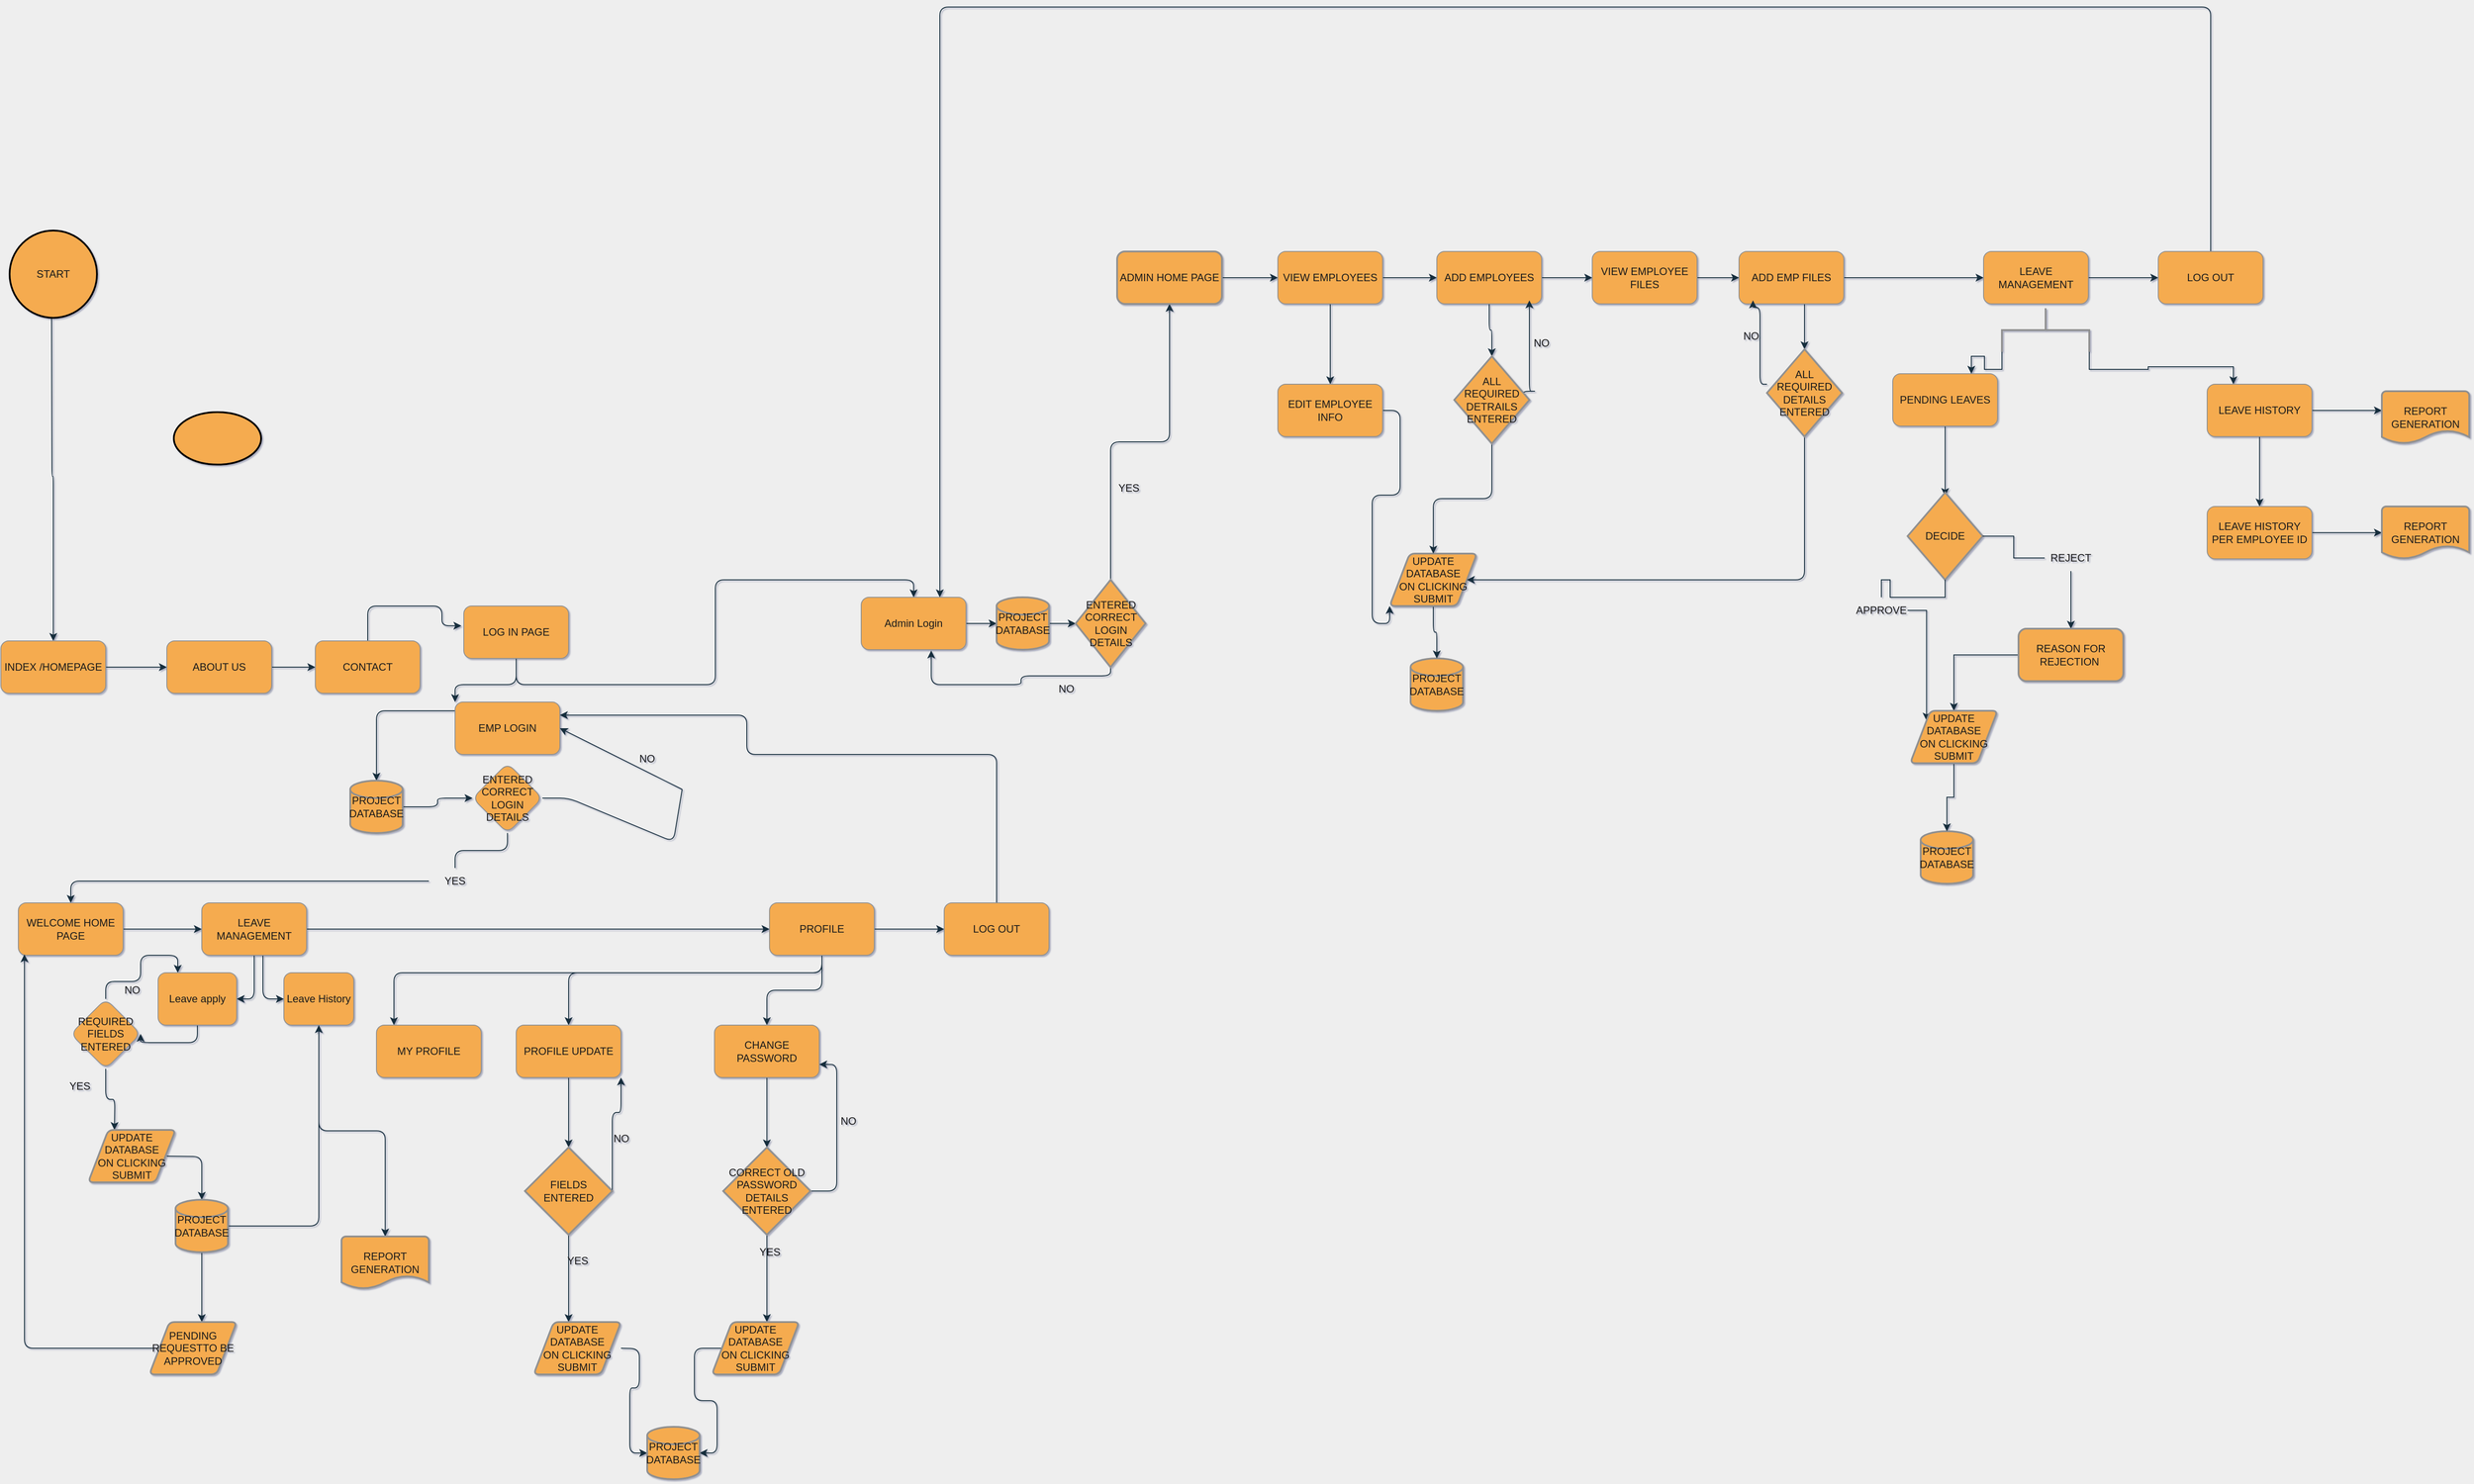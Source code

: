 <mxfile version="17.4.2" type="device"><diagram id="C5RBs43oDa-KdzZeNtuy" name="Page-1"><mxGraphModel dx="1730" dy="2317" grid="1" gridSize="8" guides="1" tooltips="1" connect="1" arrows="1" fold="1" page="1" pageScale="1" pageWidth="827" pageHeight="1169" background="#EEEEEE" math="0" shadow="1"><root><mxCell id="WIyWlLk6GJQsqaUBKTNV-0"/><mxCell id="WIyWlLk6GJQsqaUBKTNV-1" parent="WIyWlLk6GJQsqaUBKTNV-0"/><mxCell id="4OheadJ9KmH7-XpR0UIm-13" style="edgeStyle=orthogonalEdgeStyle;rounded=1;orthogonalLoop=1;jettySize=auto;html=1;entryX=0;entryY=0.5;entryDx=0;entryDy=0;labelBackgroundColor=#EEEEEE;strokeColor=#182E3E;fontColor=#1A1A1A;" parent="WIyWlLk6GJQsqaUBKTNV-1" edge="1"><mxGeometry relative="1" as="geometry"><mxPoint x="320" y="-260" as="sourcePoint"/><mxPoint x="370" y="-260" as="targetPoint"/></mxGeometry></mxCell><mxCell id="4OheadJ9KmH7-XpR0UIm-12" style="edgeStyle=orthogonalEdgeStyle;rounded=1;orthogonalLoop=1;jettySize=auto;html=1;entryX=0;entryY=0.5;entryDx=0;entryDy=0;labelBackgroundColor=#EEEEEE;strokeColor=#182E3E;fontColor=#1A1A1A;" parent="WIyWlLk6GJQsqaUBKTNV-1" edge="1"><mxGeometry relative="1" as="geometry"><mxPoint x="130" y="-260" as="sourcePoint"/><mxPoint x="200" y="-260" as="targetPoint"/></mxGeometry></mxCell><mxCell id="4OheadJ9KmH7-XpR0UIm-19" value="" style="edgeStyle=orthogonalEdgeStyle;rounded=1;orthogonalLoop=1;jettySize=auto;html=1;startArrow=none;labelBackgroundColor=#EEEEEE;strokeColor=#182E3E;fontColor=#1A1A1A;" parent="WIyWlLk6GJQsqaUBKTNV-1" source="4OheadJ9KmH7-XpR0UIm-34" target="4OheadJ9KmH7-XpR0UIm-18" edge="1"><mxGeometry relative="1" as="geometry"/></mxCell><mxCell id="4OheadJ9KmH7-XpR0UIm-15" value="ENTERED CORRECT LOGIN DETAILS" style="rhombus;whiteSpace=wrap;html=1;rounded=1;fillColor=#F5AB50;strokeColor=#909090;fontColor=#1A1A1A;" parent="WIyWlLk6GJQsqaUBKTNV-1" vertex="1"><mxGeometry x="550" y="-150" width="80" height="80" as="geometry"/></mxCell><mxCell id="4OheadJ9KmH7-XpR0UIm-37" style="edgeStyle=orthogonalEdgeStyle;rounded=1;orthogonalLoop=1;jettySize=auto;html=1;labelBackgroundColor=#EEEEEE;strokeColor=#182E3E;fontColor=#1A1A1A;" parent="WIyWlLk6GJQsqaUBKTNV-1" source="4OheadJ9KmH7-XpR0UIm-18" target="4OheadJ9KmH7-XpR0UIm-36" edge="1"><mxGeometry relative="1" as="geometry"/></mxCell><mxCell id="4OheadJ9KmH7-XpR0UIm-18" value="WELCOME HOME PAGE" style="whiteSpace=wrap;html=1;rounded=1;fillColor=#F5AB50;strokeColor=#909090;fontColor=#1A1A1A;" parent="WIyWlLk6GJQsqaUBKTNV-1" vertex="1"><mxGeometry x="30" y="10" width="120" height="60" as="geometry"/></mxCell><mxCell id="plL7Y5gG6l86LiZGz64p-32" style="edgeStyle=orthogonalEdgeStyle;rounded=1;orthogonalLoop=1;jettySize=auto;html=1;entryX=0.5;entryY=0;entryDx=0;entryDy=0;labelBackgroundColor=#EEEEEE;strokeColor=#182E3E;fontColor=#1A1A1A;" parent="WIyWlLk6GJQsqaUBKTNV-1" target="4OheadJ9KmH7-XpR0UIm-25" edge="1"><mxGeometry relative="1" as="geometry"><mxPoint x="68" y="-668" as="sourcePoint"/></mxGeometry></mxCell><mxCell id="4OheadJ9KmH7-XpR0UIm-25" value="INDEX /HOMEPAGE" style="rounded=1;whiteSpace=wrap;html=1;fillColor=#F5AB50;strokeColor=#909090;fontColor=#1A1A1A;" parent="WIyWlLk6GJQsqaUBKTNV-1" vertex="1"><mxGeometry x="10" y="-290" width="120" height="60" as="geometry"/></mxCell><mxCell id="4OheadJ9KmH7-XpR0UIm-26" value="ABOUT US" style="rounded=1;whiteSpace=wrap;html=1;fillColor=#F5AB50;strokeColor=#909090;fontColor=#1A1A1A;" parent="WIyWlLk6GJQsqaUBKTNV-1" vertex="1"><mxGeometry x="200" y="-290" width="120" height="60" as="geometry"/></mxCell><mxCell id="plL7Y5gG6l86LiZGz64p-13" style="edgeStyle=orthogonalEdgeStyle;rounded=1;orthogonalLoop=1;jettySize=auto;html=1;entryX=-0.023;entryY=0.377;entryDx=0;entryDy=0;entryPerimeter=0;labelBackgroundColor=#EEEEEE;strokeColor=#182E3E;fontColor=#1A1A1A;" parent="WIyWlLk6GJQsqaUBKTNV-1" source="4OheadJ9KmH7-XpR0UIm-27" target="plL7Y5gG6l86LiZGz64p-11" edge="1"><mxGeometry relative="1" as="geometry"><Array as="points"><mxPoint x="430" y="-330"/><mxPoint x="515" y="-330"/><mxPoint x="515" y="-307"/></Array></mxGeometry></mxCell><mxCell id="4OheadJ9KmH7-XpR0UIm-27" value="CONTACT" style="rounded=1;whiteSpace=wrap;html=1;fillColor=#F5AB50;strokeColor=#909090;fontColor=#1A1A1A;" parent="WIyWlLk6GJQsqaUBKTNV-1" vertex="1"><mxGeometry x="370" y="-290" width="120" height="60" as="geometry"/></mxCell><mxCell id="4OheadJ9KmH7-XpR0UIm-82" style="edgeStyle=orthogonalEdgeStyle;rounded=1;orthogonalLoop=1;jettySize=auto;html=1;entryX=0.5;entryY=0;entryDx=0;entryDy=0;entryPerimeter=0;labelBackgroundColor=#EEEEEE;strokeColor=#182E3E;fontColor=#1A1A1A;" parent="WIyWlLk6GJQsqaUBKTNV-1" source="4OheadJ9KmH7-XpR0UIm-28" target="4OheadJ9KmH7-XpR0UIm-80" edge="1"><mxGeometry relative="1" as="geometry"><Array as="points"><mxPoint x="600" y="-210"/><mxPoint x="440" y="-210"/></Array></mxGeometry></mxCell><mxCell id="4OheadJ9KmH7-XpR0UIm-28" value="EMP LOGIN" style="rounded=1;whiteSpace=wrap;html=1;fillColor=#F5AB50;strokeColor=#909090;fontColor=#1A1A1A;" parent="WIyWlLk6GJQsqaUBKTNV-1" vertex="1"><mxGeometry x="530" y="-220" width="120" height="60" as="geometry"/></mxCell><mxCell id="4OheadJ9KmH7-XpR0UIm-30" value="" style="endArrow=none;html=1;rounded=1;exitX=1;exitY=0.5;exitDx=0;exitDy=0;labelBackgroundColor=#EEEEEE;strokeColor=#182E3E;fontColor=#1A1A1A;" parent="WIyWlLk6GJQsqaUBKTNV-1" source="4OheadJ9KmH7-XpR0UIm-15" edge="1"><mxGeometry width="50" height="50" relative="1" as="geometry"><mxPoint x="640" y="-90" as="sourcePoint"/><mxPoint x="790" y="-120" as="targetPoint"/><Array as="points"><mxPoint x="660" y="-110"/><mxPoint x="780" y="-60"/></Array></mxGeometry></mxCell><mxCell id="4OheadJ9KmH7-XpR0UIm-32" value="" style="endArrow=classic;html=1;rounded=1;entryX=1;entryY=0.5;entryDx=0;entryDy=0;labelBackgroundColor=#EEEEEE;strokeColor=#182E3E;fontColor=#1A1A1A;" parent="WIyWlLk6GJQsqaUBKTNV-1" target="4OheadJ9KmH7-XpR0UIm-28" edge="1"><mxGeometry width="50" height="50" relative="1" as="geometry"><mxPoint x="790" y="-120" as="sourcePoint"/><mxPoint x="300" y="-250" as="targetPoint"/></mxGeometry></mxCell><mxCell id="4OheadJ9KmH7-XpR0UIm-33" value="NO" style="text;html=1;strokeColor=none;fillColor=none;align=center;verticalAlign=middle;whiteSpace=wrap;rounded=1;fontColor=#1A1A1A;" parent="WIyWlLk6GJQsqaUBKTNV-1" vertex="1"><mxGeometry x="720" y="-170" width="60" height="30" as="geometry"/></mxCell><mxCell id="4OheadJ9KmH7-XpR0UIm-34" value="YES" style="text;html=1;strokeColor=none;fillColor=none;align=center;verticalAlign=middle;whiteSpace=wrap;rounded=1;fontColor=#1A1A1A;" parent="WIyWlLk6GJQsqaUBKTNV-1" vertex="1"><mxGeometry x="500" y="-30" width="60" height="30" as="geometry"/></mxCell><mxCell id="4OheadJ9KmH7-XpR0UIm-35" value="" style="edgeStyle=orthogonalEdgeStyle;rounded=1;orthogonalLoop=1;jettySize=auto;html=1;endArrow=none;labelBackgroundColor=#EEEEEE;strokeColor=#182E3E;fontColor=#1A1A1A;" parent="WIyWlLk6GJQsqaUBKTNV-1" source="4OheadJ9KmH7-XpR0UIm-15" target="4OheadJ9KmH7-XpR0UIm-34" edge="1"><mxGeometry relative="1" as="geometry"><mxPoint x="590" y="-70" as="sourcePoint"/><mxPoint x="590" y="20" as="targetPoint"/></mxGeometry></mxCell><mxCell id="4OheadJ9KmH7-XpR0UIm-41" value="" style="edgeStyle=orthogonalEdgeStyle;rounded=1;orthogonalLoop=1;jettySize=auto;html=1;entryX=0;entryY=0.5;entryDx=0;entryDy=0;labelBackgroundColor=#EEEEEE;strokeColor=#182E3E;fontColor=#1A1A1A;" parent="WIyWlLk6GJQsqaUBKTNV-1" source="4OheadJ9KmH7-XpR0UIm-36" target="4OheadJ9KmH7-XpR0UIm-42" edge="1"><mxGeometry relative="1" as="geometry"><mxPoint x="400" y="40" as="targetPoint"/></mxGeometry></mxCell><mxCell id="plL7Y5gG6l86LiZGz64p-3" style="edgeStyle=orthogonalEdgeStyle;rounded=1;orthogonalLoop=1;jettySize=auto;html=1;entryX=1;entryY=0.5;entryDx=0;entryDy=0;labelBackgroundColor=#EEEEEE;strokeColor=#182E3E;fontColor=#1A1A1A;" parent="WIyWlLk6GJQsqaUBKTNV-1" source="4OheadJ9KmH7-XpR0UIm-36" target="plL7Y5gG6l86LiZGz64p-2" edge="1"><mxGeometry relative="1" as="geometry"><Array as="points"><mxPoint x="300" y="120"/></Array></mxGeometry></mxCell><mxCell id="plL7Y5gG6l86LiZGz64p-5" style="edgeStyle=orthogonalEdgeStyle;rounded=1;orthogonalLoop=1;jettySize=auto;html=1;entryX=0;entryY=0.5;entryDx=0;entryDy=0;labelBackgroundColor=#EEEEEE;strokeColor=#182E3E;fontColor=#1A1A1A;" parent="WIyWlLk6GJQsqaUBKTNV-1" source="4OheadJ9KmH7-XpR0UIm-36" target="plL7Y5gG6l86LiZGz64p-4" edge="1"><mxGeometry relative="1" as="geometry"><Array as="points"><mxPoint x="310" y="120"/></Array></mxGeometry></mxCell><mxCell id="4OheadJ9KmH7-XpR0UIm-36" value="LEAVE MANAGEMENT" style="rounded=1;whiteSpace=wrap;html=1;fillColor=#F5AB50;strokeColor=#909090;fontColor=#1A1A1A;" parent="WIyWlLk6GJQsqaUBKTNV-1" vertex="1"><mxGeometry x="240" y="10" width="120" height="60" as="geometry"/></mxCell><mxCell id="4OheadJ9KmH7-XpR0UIm-53" value="" style="edgeStyle=orthogonalEdgeStyle;rounded=1;orthogonalLoop=1;jettySize=auto;html=1;labelBackgroundColor=#EEEEEE;strokeColor=#182E3E;fontColor=#1A1A1A;" parent="WIyWlLk6GJQsqaUBKTNV-1" source="4OheadJ9KmH7-XpR0UIm-42" target="4OheadJ9KmH7-XpR0UIm-52" edge="1"><mxGeometry relative="1" as="geometry"><Array as="points"><mxPoint x="950" y="90"/><mxPoint x="460" y="90"/></Array></mxGeometry></mxCell><mxCell id="4OheadJ9KmH7-XpR0UIm-55" value="" style="edgeStyle=orthogonalEdgeStyle;rounded=1;orthogonalLoop=1;jettySize=auto;html=1;labelBackgroundColor=#EEEEEE;strokeColor=#182E3E;fontColor=#1A1A1A;" parent="WIyWlLk6GJQsqaUBKTNV-1" source="4OheadJ9KmH7-XpR0UIm-42" target="4OheadJ9KmH7-XpR0UIm-54" edge="1"><mxGeometry relative="1" as="geometry"><Array as="points"><mxPoint x="950" y="90"/><mxPoint x="660" y="90"/></Array></mxGeometry></mxCell><mxCell id="4OheadJ9KmH7-XpR0UIm-57" value="" style="edgeStyle=orthogonalEdgeStyle;rounded=1;orthogonalLoop=1;jettySize=auto;html=1;labelBackgroundColor=#EEEEEE;strokeColor=#182E3E;fontColor=#1A1A1A;" parent="WIyWlLk6GJQsqaUBKTNV-1" source="4OheadJ9KmH7-XpR0UIm-42" target="4OheadJ9KmH7-XpR0UIm-56" edge="1"><mxGeometry relative="1" as="geometry"/></mxCell><mxCell id="4OheadJ9KmH7-XpR0UIm-77" value="" style="edgeStyle=orthogonalEdgeStyle;rounded=1;orthogonalLoop=1;jettySize=auto;html=1;labelBackgroundColor=#EEEEEE;strokeColor=#182E3E;fontColor=#1A1A1A;" parent="WIyWlLk6GJQsqaUBKTNV-1" source="4OheadJ9KmH7-XpR0UIm-42" target="4OheadJ9KmH7-XpR0UIm-76" edge="1"><mxGeometry relative="1" as="geometry"/></mxCell><mxCell id="4OheadJ9KmH7-XpR0UIm-42" value="PROFILE" style="whiteSpace=wrap;html=1;rounded=1;fillColor=#F5AB50;strokeColor=#909090;fontColor=#1A1A1A;" parent="WIyWlLk6GJQsqaUBKTNV-1" vertex="1"><mxGeometry x="890" y="10" width="120" height="60" as="geometry"/></mxCell><mxCell id="4OheadJ9KmH7-XpR0UIm-48" value="" style="edgeStyle=orthogonalEdgeStyle;rounded=1;orthogonalLoop=1;jettySize=auto;html=1;labelBackgroundColor=#EEEEEE;strokeColor=#182E3E;fontColor=#1A1A1A;" parent="WIyWlLk6GJQsqaUBKTNV-1" source="4OheadJ9KmH7-XpR0UIm-44" edge="1"><mxGeometry relative="1" as="geometry"><mxPoint x="140" y="270" as="targetPoint"/></mxGeometry></mxCell><mxCell id="plL7Y5gG6l86LiZGz64p-9" style="edgeStyle=orthogonalEdgeStyle;rounded=1;orthogonalLoop=1;jettySize=auto;html=1;entryX=0.25;entryY=0;entryDx=0;entryDy=0;labelBackgroundColor=#EEEEEE;strokeColor=#182E3E;fontColor=#1A1A1A;" parent="WIyWlLk6GJQsqaUBKTNV-1" source="4OheadJ9KmH7-XpR0UIm-44" target="plL7Y5gG6l86LiZGz64p-2" edge="1"><mxGeometry relative="1" as="geometry"><Array as="points"><mxPoint x="130" y="100"/><mxPoint x="170" y="100"/><mxPoint x="170" y="70"/><mxPoint x="213" y="70"/></Array></mxGeometry></mxCell><mxCell id="4OheadJ9KmH7-XpR0UIm-44" value="REQUIRED FIELDS ENTERED" style="rhombus;whiteSpace=wrap;html=1;rounded=1;fillColor=#F5AB50;strokeColor=#909090;fontColor=#1A1A1A;" parent="WIyWlLk6GJQsqaUBKTNV-1" vertex="1"><mxGeometry x="90" y="120" width="80" height="80" as="geometry"/></mxCell><mxCell id="4OheadJ9KmH7-XpR0UIm-86" style="edgeStyle=orthogonalEdgeStyle;rounded=1;orthogonalLoop=1;jettySize=auto;html=1;entryX=0.5;entryY=0;entryDx=0;entryDy=0;entryPerimeter=0;labelBackgroundColor=#EEEEEE;strokeColor=#182E3E;fontColor=#1A1A1A;" parent="WIyWlLk6GJQsqaUBKTNV-1" target="4OheadJ9KmH7-XpR0UIm-85" edge="1"><mxGeometry relative="1" as="geometry"><mxPoint x="200" y="300" as="sourcePoint"/></mxGeometry></mxCell><mxCell id="4OheadJ9KmH7-XpR0UIm-49" value="YES" style="text;html=1;align=center;verticalAlign=middle;resizable=0;points=[];autosize=1;strokeColor=none;fillColor=none;rounded=1;fontColor=#1A1A1A;" parent="WIyWlLk6GJQsqaUBKTNV-1" vertex="1"><mxGeometry x="80" y="210" width="40" height="20" as="geometry"/></mxCell><mxCell id="4OheadJ9KmH7-XpR0UIm-51" value="NO" style="text;html=1;align=center;verticalAlign=middle;resizable=0;points=[];autosize=1;strokeColor=none;fillColor=none;rounded=1;fontColor=#1A1A1A;" parent="WIyWlLk6GJQsqaUBKTNV-1" vertex="1"><mxGeometry x="145" y="100" width="30" height="20" as="geometry"/></mxCell><mxCell id="4OheadJ9KmH7-XpR0UIm-52" value="MY PROFILE" style="whiteSpace=wrap;html=1;rounded=1;fillColor=#F5AB50;strokeColor=#909090;fontColor=#1A1A1A;" parent="WIyWlLk6GJQsqaUBKTNV-1" vertex="1"><mxGeometry x="440" y="150" width="120" height="60" as="geometry"/></mxCell><mxCell id="4OheadJ9KmH7-XpR0UIm-59" value="" style="edgeStyle=orthogonalEdgeStyle;rounded=1;orthogonalLoop=1;jettySize=auto;html=1;labelBackgroundColor=#EEEEEE;strokeColor=#182E3E;fontColor=#1A1A1A;" parent="WIyWlLk6GJQsqaUBKTNV-1" source="4OheadJ9KmH7-XpR0UIm-54" edge="1"><mxGeometry relative="1" as="geometry"><mxPoint x="660" y="290" as="targetPoint"/></mxGeometry></mxCell><mxCell id="4OheadJ9KmH7-XpR0UIm-54" value="PROFILE UPDATE" style="whiteSpace=wrap;html=1;rounded=1;fillColor=#F5AB50;strokeColor=#909090;fontColor=#1A1A1A;" parent="WIyWlLk6GJQsqaUBKTNV-1" vertex="1"><mxGeometry x="600" y="150" width="120" height="60" as="geometry"/></mxCell><mxCell id="4OheadJ9KmH7-XpR0UIm-67" value="" style="edgeStyle=orthogonalEdgeStyle;rounded=1;orthogonalLoop=1;jettySize=auto;html=1;labelBackgroundColor=#EEEEEE;strokeColor=#182E3E;fontColor=#1A1A1A;" parent="WIyWlLk6GJQsqaUBKTNV-1" source="4OheadJ9KmH7-XpR0UIm-56" edge="1"><mxGeometry relative="1" as="geometry"><mxPoint x="887" y="290" as="targetPoint"/></mxGeometry></mxCell><mxCell id="4OheadJ9KmH7-XpR0UIm-56" value="CHANGE PASSWORD" style="whiteSpace=wrap;html=1;rounded=1;fillColor=#F5AB50;strokeColor=#909090;fontColor=#1A1A1A;" parent="WIyWlLk6GJQsqaUBKTNV-1" vertex="1"><mxGeometry x="827" y="150" width="120" height="60" as="geometry"/></mxCell><mxCell id="4OheadJ9KmH7-XpR0UIm-62" value="" style="edgeStyle=orthogonalEdgeStyle;rounded=1;orthogonalLoop=1;jettySize=auto;html=1;labelBackgroundColor=#EEEEEE;strokeColor=#182E3E;fontColor=#1A1A1A;" parent="WIyWlLk6GJQsqaUBKTNV-1" source="4OheadJ9KmH7-XpR0UIm-60" edge="1"><mxGeometry relative="1" as="geometry"><mxPoint x="660" y="490" as="targetPoint"/></mxGeometry></mxCell><mxCell id="4OheadJ9KmH7-XpR0UIm-64" style="edgeStyle=orthogonalEdgeStyle;rounded=1;orthogonalLoop=1;jettySize=auto;html=1;entryX=1;entryY=1;entryDx=0;entryDy=0;exitX=1;exitY=0.5;exitDx=0;exitDy=0;exitPerimeter=0;labelBackgroundColor=#EEEEEE;strokeColor=#182E3E;fontColor=#1A1A1A;" parent="WIyWlLk6GJQsqaUBKTNV-1" source="4OheadJ9KmH7-XpR0UIm-60" target="4OheadJ9KmH7-XpR0UIm-54" edge="1"><mxGeometry relative="1" as="geometry"><Array as="points"><mxPoint x="710" y="250"/><mxPoint x="720" y="250"/></Array></mxGeometry></mxCell><mxCell id="4OheadJ9KmH7-XpR0UIm-60" value="FIELDS ENTERED" style="strokeWidth=2;html=1;shape=mxgraph.flowchart.decision;whiteSpace=wrap;rounded=1;fillColor=#F5AB50;strokeColor=#909090;fontColor=#1A1A1A;" parent="WIyWlLk6GJQsqaUBKTNV-1" vertex="1"><mxGeometry x="610" y="290" width="100" height="100" as="geometry"/></mxCell><mxCell id="4OheadJ9KmH7-XpR0UIm-92" style="edgeStyle=orthogonalEdgeStyle;rounded=1;orthogonalLoop=1;jettySize=auto;html=1;entryX=0;entryY=0.5;entryDx=0;entryDy=0;entryPerimeter=0;labelBackgroundColor=#EEEEEE;strokeColor=#182E3E;fontColor=#1A1A1A;" parent="WIyWlLk6GJQsqaUBKTNV-1" target="4OheadJ9KmH7-XpR0UIm-91" edge="1"><mxGeometry relative="1" as="geometry"><mxPoint x="720" y="520" as="sourcePoint"/></mxGeometry></mxCell><mxCell id="4OheadJ9KmH7-XpR0UIm-63" value="YES" style="text;html=1;align=center;verticalAlign=middle;resizable=0;points=[];autosize=1;strokeColor=none;fillColor=none;rounded=1;fontColor=#1A1A1A;" parent="WIyWlLk6GJQsqaUBKTNV-1" vertex="1"><mxGeometry x="650" y="410" width="40" height="20" as="geometry"/></mxCell><mxCell id="4OheadJ9KmH7-XpR0UIm-65" value="NO" style="text;html=1;align=center;verticalAlign=middle;resizable=0;points=[];autosize=1;strokeColor=none;fillColor=none;rounded=1;fontColor=#1A1A1A;" parent="WIyWlLk6GJQsqaUBKTNV-1" vertex="1"><mxGeometry x="705" y="270" width="30" height="20" as="geometry"/></mxCell><mxCell id="4OheadJ9KmH7-XpR0UIm-69" style="edgeStyle=orthogonalEdgeStyle;rounded=1;orthogonalLoop=1;jettySize=auto;html=1;entryX=1;entryY=0.75;entryDx=0;entryDy=0;labelBackgroundColor=#EEEEEE;strokeColor=#182E3E;fontColor=#1A1A1A;" parent="WIyWlLk6GJQsqaUBKTNV-1" source="4OheadJ9KmH7-XpR0UIm-68" target="4OheadJ9KmH7-XpR0UIm-56" edge="1"><mxGeometry relative="1" as="geometry"><Array as="points"><mxPoint x="967" y="340"/><mxPoint x="967" y="195"/></Array></mxGeometry></mxCell><mxCell id="4OheadJ9KmH7-XpR0UIm-72" value="" style="edgeStyle=orthogonalEdgeStyle;rounded=1;orthogonalLoop=1;jettySize=auto;html=1;labelBackgroundColor=#EEEEEE;strokeColor=#182E3E;fontColor=#1A1A1A;" parent="WIyWlLk6GJQsqaUBKTNV-1" source="4OheadJ9KmH7-XpR0UIm-68" edge="1"><mxGeometry relative="1" as="geometry"><mxPoint x="887" y="490" as="targetPoint"/></mxGeometry></mxCell><mxCell id="4OheadJ9KmH7-XpR0UIm-68" value="CORRECT OLD PASSWORD DETAILS ENTERED" style="strokeWidth=2;html=1;shape=mxgraph.flowchart.decision;whiteSpace=wrap;rounded=1;fillColor=#F5AB50;strokeColor=#909090;fontColor=#1A1A1A;" parent="WIyWlLk6GJQsqaUBKTNV-1" vertex="1"><mxGeometry x="837" y="290" width="100" height="100" as="geometry"/></mxCell><mxCell id="4OheadJ9KmH7-XpR0UIm-70" value="NO" style="text;html=1;align=center;verticalAlign=middle;resizable=0;points=[];autosize=1;strokeColor=none;fillColor=none;rounded=1;fontColor=#1A1A1A;" parent="WIyWlLk6GJQsqaUBKTNV-1" vertex="1"><mxGeometry x="965" y="250" width="30" height="20" as="geometry"/></mxCell><mxCell id="4OheadJ9KmH7-XpR0UIm-93" style="edgeStyle=orthogonalEdgeStyle;rounded=1;orthogonalLoop=1;jettySize=auto;html=1;entryX=1;entryY=0.5;entryDx=0;entryDy=0;entryPerimeter=0;exitX=0;exitY=0.5;exitDx=0;exitDy=0;labelBackgroundColor=#EEEEEE;strokeColor=#182E3E;fontColor=#1A1A1A;" parent="WIyWlLk6GJQsqaUBKTNV-1" source="plL7Y5gG6l86LiZGz64p-27" target="4OheadJ9KmH7-XpR0UIm-91" edge="1"><mxGeometry relative="1" as="geometry"><mxPoint x="827" y="520" as="sourcePoint"/></mxGeometry></mxCell><mxCell id="4OheadJ9KmH7-XpR0UIm-73" value="YES" style="text;html=1;align=center;verticalAlign=middle;resizable=0;points=[];autosize=1;strokeColor=none;fillColor=none;rounded=1;fontColor=#1A1A1A;" parent="WIyWlLk6GJQsqaUBKTNV-1" vertex="1"><mxGeometry x="870" y="400" width="40" height="20" as="geometry"/></mxCell><mxCell id="4OheadJ9KmH7-XpR0UIm-78" style="edgeStyle=orthogonalEdgeStyle;rounded=1;orthogonalLoop=1;jettySize=auto;html=1;entryX=1;entryY=0.25;entryDx=0;entryDy=0;labelBackgroundColor=#EEEEEE;strokeColor=#182E3E;fontColor=#1A1A1A;" parent="WIyWlLk6GJQsqaUBKTNV-1" source="4OheadJ9KmH7-XpR0UIm-76" target="4OheadJ9KmH7-XpR0UIm-28" edge="1"><mxGeometry relative="1" as="geometry"><mxPoint x="650" y="-420" as="targetPoint"/><Array as="points"><mxPoint x="1150" y="-160"/><mxPoint x="864" y="-160"/><mxPoint x="864" y="-205"/></Array></mxGeometry></mxCell><mxCell id="4OheadJ9KmH7-XpR0UIm-76" value="LOG OUT" style="whiteSpace=wrap;html=1;rounded=1;fillColor=#F5AB50;strokeColor=#909090;fontColor=#1A1A1A;" parent="WIyWlLk6GJQsqaUBKTNV-1" vertex="1"><mxGeometry x="1090" y="10" width="120" height="60" as="geometry"/></mxCell><mxCell id="4OheadJ9KmH7-XpR0UIm-83" style="edgeStyle=orthogonalEdgeStyle;rounded=1;orthogonalLoop=1;jettySize=auto;html=1;entryX=0;entryY=0.5;entryDx=0;entryDy=0;labelBackgroundColor=#EEEEEE;strokeColor=#182E3E;fontColor=#1A1A1A;" parent="WIyWlLk6GJQsqaUBKTNV-1" source="4OheadJ9KmH7-XpR0UIm-80" target="4OheadJ9KmH7-XpR0UIm-15" edge="1"><mxGeometry relative="1" as="geometry"/></mxCell><mxCell id="4OheadJ9KmH7-XpR0UIm-80" value="PROJECT DATABASE" style="strokeWidth=2;html=1;shape=mxgraph.flowchart.database;whiteSpace=wrap;rounded=1;fillColor=#F5AB50;strokeColor=#909090;fontColor=#1A1A1A;" parent="WIyWlLk6GJQsqaUBKTNV-1" vertex="1"><mxGeometry x="410" y="-130" width="60" height="60" as="geometry"/></mxCell><mxCell id="4OheadJ9KmH7-XpR0UIm-89" value="" style="edgeStyle=orthogonalEdgeStyle;rounded=1;orthogonalLoop=1;jettySize=auto;html=1;labelBackgroundColor=#EEEEEE;strokeColor=#182E3E;fontColor=#1A1A1A;" parent="WIyWlLk6GJQsqaUBKTNV-1" source="4OheadJ9KmH7-XpR0UIm-85" edge="1"><mxGeometry relative="1" as="geometry"><mxPoint x="240" y="490" as="targetPoint"/></mxGeometry></mxCell><mxCell id="plL7Y5gG6l86LiZGz64p-6" style="edgeStyle=orthogonalEdgeStyle;rounded=1;orthogonalLoop=1;jettySize=auto;html=1;entryX=0.5;entryY=1;entryDx=0;entryDy=0;labelBackgroundColor=#EEEEEE;strokeColor=#182E3E;fontColor=#1A1A1A;" parent="WIyWlLk6GJQsqaUBKTNV-1" source="4OheadJ9KmH7-XpR0UIm-85" target="plL7Y5gG6l86LiZGz64p-4" edge="1"><mxGeometry relative="1" as="geometry"/></mxCell><mxCell id="4OheadJ9KmH7-XpR0UIm-85" value="PROJECT DATABASE" style="strokeWidth=2;html=1;shape=mxgraph.flowchart.database;whiteSpace=wrap;rounded=1;fillColor=#F5AB50;strokeColor=#909090;fontColor=#1A1A1A;" parent="WIyWlLk6GJQsqaUBKTNV-1" vertex="1"><mxGeometry x="210" y="350" width="60" height="60" as="geometry"/></mxCell><mxCell id="4OheadJ9KmH7-XpR0UIm-90" style="edgeStyle=orthogonalEdgeStyle;rounded=1;orthogonalLoop=1;jettySize=auto;html=1;entryX=0.058;entryY=0.983;entryDx=0;entryDy=0;entryPerimeter=0;exitX=0;exitY=0.5;exitDx=0;exitDy=0;labelBackgroundColor=#EEEEEE;strokeColor=#182E3E;fontColor=#1A1A1A;" parent="WIyWlLk6GJQsqaUBKTNV-1" source="plL7Y5gG6l86LiZGz64p-29" target="4OheadJ9KmH7-XpR0UIm-18" edge="1"><mxGeometry relative="1" as="geometry"><mxPoint x="180" y="520" as="sourcePoint"/></mxGeometry></mxCell><mxCell id="4OheadJ9KmH7-XpR0UIm-91" value="PROJECT DATABASE" style="strokeWidth=2;html=1;shape=mxgraph.flowchart.database;whiteSpace=wrap;rounded=1;fillColor=#F5AB50;strokeColor=#909090;fontColor=#1A1A1A;" parent="WIyWlLk6GJQsqaUBKTNV-1" vertex="1"><mxGeometry x="750" y="610" width="60" height="60" as="geometry"/></mxCell><mxCell id="plL7Y5gG6l86LiZGz64p-7" style="edgeStyle=orthogonalEdgeStyle;rounded=1;orthogonalLoop=1;jettySize=auto;html=1;entryX=1;entryY=0.5;entryDx=0;entryDy=0;labelBackgroundColor=#EEEEEE;strokeColor=#182E3E;fontColor=#1A1A1A;" parent="WIyWlLk6GJQsqaUBKTNV-1" source="plL7Y5gG6l86LiZGz64p-2" target="4OheadJ9KmH7-XpR0UIm-44" edge="1"><mxGeometry relative="1" as="geometry"><Array as="points"><mxPoint x="235" y="170"/><mxPoint x="170" y="170"/></Array></mxGeometry></mxCell><mxCell id="plL7Y5gG6l86LiZGz64p-2" value="Leave apply" style="rounded=1;whiteSpace=wrap;html=1;fillColor=#F5AB50;strokeColor=#909090;fontColor=#1A1A1A;" parent="WIyWlLk6GJQsqaUBKTNV-1" vertex="1"><mxGeometry x="190" y="90" width="90" height="60" as="geometry"/></mxCell><mxCell id="EwvxQkqVMtvyNsDLnLj0-35" style="edgeStyle=orthogonalEdgeStyle;curved=0;rounded=1;sketch=0;orthogonalLoop=1;jettySize=auto;html=1;entryX=0.5;entryY=0;entryDx=0;entryDy=0;entryPerimeter=0;fontColor=#1A1A1A;strokeColor=#182E3E;" edge="1" parent="WIyWlLk6GJQsqaUBKTNV-1" source="plL7Y5gG6l86LiZGz64p-4" target="EwvxQkqVMtvyNsDLnLj0-34"><mxGeometry relative="1" as="geometry"/></mxCell><mxCell id="plL7Y5gG6l86LiZGz64p-4" value="Leave History" style="rounded=1;whiteSpace=wrap;html=1;fillColor=#F5AB50;strokeColor=#909090;fontColor=#1A1A1A;" parent="WIyWlLk6GJQsqaUBKTNV-1" vertex="1"><mxGeometry x="334" y="90" width="80" height="60" as="geometry"/></mxCell><mxCell id="plL7Y5gG6l86LiZGz64p-18" style="edgeStyle=orthogonalEdgeStyle;rounded=1;orthogonalLoop=1;jettySize=auto;html=1;entryX=0;entryY=0.5;entryDx=0;entryDy=0;entryPerimeter=0;labelBackgroundColor=#EEEEEE;strokeColor=#182E3E;fontColor=#1A1A1A;" parent="WIyWlLk6GJQsqaUBKTNV-1" source="plL7Y5gG6l86LiZGz64p-10" target="plL7Y5gG6l86LiZGz64p-15" edge="1"><mxGeometry relative="1" as="geometry"/></mxCell><mxCell id="plL7Y5gG6l86LiZGz64p-10" value="Admin Login" style="rounded=1;whiteSpace=wrap;html=1;fillColor=#F5AB50;strokeColor=#909090;fontColor=#1A1A1A;" parent="WIyWlLk6GJQsqaUBKTNV-1" vertex="1"><mxGeometry x="995" y="-340" width="120" height="60" as="geometry"/></mxCell><mxCell id="plL7Y5gG6l86LiZGz64p-12" style="edgeStyle=orthogonalEdgeStyle;rounded=1;orthogonalLoop=1;jettySize=auto;html=1;entryX=0.5;entryY=0;entryDx=0;entryDy=0;labelBackgroundColor=#EEEEEE;strokeColor=#182E3E;fontColor=#1A1A1A;" parent="WIyWlLk6GJQsqaUBKTNV-1" source="plL7Y5gG6l86LiZGz64p-11" target="plL7Y5gG6l86LiZGz64p-10" edge="1"><mxGeometry relative="1" as="geometry"><Array as="points"><mxPoint x="600" y="-240"/><mxPoint x="828" y="-240"/><mxPoint x="828" y="-360"/><mxPoint x="1055" y="-360"/></Array></mxGeometry></mxCell><mxCell id="plL7Y5gG6l86LiZGz64p-14" style="edgeStyle=orthogonalEdgeStyle;rounded=1;orthogonalLoop=1;jettySize=auto;html=1;labelBackgroundColor=#EEEEEE;strokeColor=#182E3E;fontColor=#1A1A1A;" parent="WIyWlLk6GJQsqaUBKTNV-1" source="plL7Y5gG6l86LiZGz64p-11" edge="1"><mxGeometry relative="1" as="geometry"><mxPoint x="530" y="-220" as="targetPoint"/><Array as="points"><mxPoint x="600" y="-240"/><mxPoint x="530" y="-240"/><mxPoint x="530" y="-220"/></Array></mxGeometry></mxCell><mxCell id="plL7Y5gG6l86LiZGz64p-11" value="LOG IN PAGE" style="rounded=1;whiteSpace=wrap;html=1;fillColor=#F5AB50;strokeColor=#909090;fontColor=#1A1A1A;" parent="WIyWlLk6GJQsqaUBKTNV-1" vertex="1"><mxGeometry x="540" y="-330" width="120" height="60" as="geometry"/></mxCell><mxCell id="plL7Y5gG6l86LiZGz64p-19" style="edgeStyle=orthogonalEdgeStyle;rounded=1;orthogonalLoop=1;jettySize=auto;html=1;entryX=0;entryY=0.5;entryDx=0;entryDy=0;entryPerimeter=0;labelBackgroundColor=#EEEEEE;strokeColor=#182E3E;fontColor=#1A1A1A;" parent="WIyWlLk6GJQsqaUBKTNV-1" source="plL7Y5gG6l86LiZGz64p-15" target="plL7Y5gG6l86LiZGz64p-16" edge="1"><mxGeometry relative="1" as="geometry"/></mxCell><mxCell id="plL7Y5gG6l86LiZGz64p-15" value="PROJECT DATABASE" style="strokeWidth=2;html=1;shape=mxgraph.flowchart.database;whiteSpace=wrap;rounded=1;fillColor=#F5AB50;strokeColor=#909090;fontColor=#1A1A1A;" parent="WIyWlLk6GJQsqaUBKTNV-1" vertex="1"><mxGeometry x="1150" y="-340" width="60" height="60" as="geometry"/></mxCell><mxCell id="plL7Y5gG6l86LiZGz64p-20" style="edgeStyle=orthogonalEdgeStyle;rounded=1;orthogonalLoop=1;jettySize=auto;html=1;entryX=0.668;entryY=1.017;entryDx=0;entryDy=0;entryPerimeter=0;labelBackgroundColor=#EEEEEE;strokeColor=#182E3E;fontColor=#1A1A1A;" parent="WIyWlLk6GJQsqaUBKTNV-1" source="plL7Y5gG6l86LiZGz64p-16" target="plL7Y5gG6l86LiZGz64p-10" edge="1"><mxGeometry relative="1" as="geometry"><Array as="points"><mxPoint x="1281" y="-250"/><mxPoint x="1178" y="-250"/><mxPoint x="1178" y="-240"/><mxPoint x="1075" y="-240"/></Array></mxGeometry></mxCell><mxCell id="plL7Y5gG6l86LiZGz64p-24" value="" style="edgeStyle=orthogonalEdgeStyle;rounded=1;orthogonalLoop=1;jettySize=auto;html=1;labelBackgroundColor=#EEEEEE;strokeColor=#182E3E;fontColor=#1A1A1A;" parent="WIyWlLk6GJQsqaUBKTNV-1" source="plL7Y5gG6l86LiZGz64p-16" target="plL7Y5gG6l86LiZGz64p-23" edge="1"><mxGeometry relative="1" as="geometry"/></mxCell><mxCell id="plL7Y5gG6l86LiZGz64p-16" value="&lt;span&gt;ENTERED CORRECT LOGIN DETAILS&lt;/span&gt;" style="strokeWidth=2;html=1;shape=mxgraph.flowchart.decision;whiteSpace=wrap;rounded=1;fillColor=#F5AB50;strokeColor=#909090;fontColor=#1A1A1A;" parent="WIyWlLk6GJQsqaUBKTNV-1" vertex="1"><mxGeometry x="1240.5" y="-360" width="80" height="100" as="geometry"/></mxCell><mxCell id="plL7Y5gG6l86LiZGz64p-21" value="NO" style="text;html=1;strokeColor=none;fillColor=none;align=center;verticalAlign=middle;whiteSpace=wrap;rounded=1;fontColor=#1A1A1A;" parent="WIyWlLk6GJQsqaUBKTNV-1" vertex="1"><mxGeometry x="1200" y="-250" width="60" height="30" as="geometry"/></mxCell><mxCell id="plL7Y5gG6l86LiZGz64p-33" style="edgeStyle=orthogonalEdgeStyle;rounded=1;orthogonalLoop=1;jettySize=auto;html=1;entryX=0;entryY=0.5;entryDx=0;entryDy=0;labelBackgroundColor=#EEEEEE;strokeColor=#182E3E;fontColor=#1A1A1A;" parent="WIyWlLk6GJQsqaUBKTNV-1" source="plL7Y5gG6l86LiZGz64p-23" target="plL7Y5gG6l86LiZGz64p-31" edge="1"><mxGeometry relative="1" as="geometry"/></mxCell><mxCell id="plL7Y5gG6l86LiZGz64p-23" value="ADMIN HOME PAGE" style="whiteSpace=wrap;html=1;strokeWidth=2;rounded=1;fillColor=#F5AB50;strokeColor=#909090;fontColor=#1A1A1A;" parent="WIyWlLk6GJQsqaUBKTNV-1" vertex="1"><mxGeometry x="1288" y="-736" width="120" height="60" as="geometry"/></mxCell><mxCell id="plL7Y5gG6l86LiZGz64p-25" value="YES" style="text;html=1;strokeColor=none;fillColor=none;align=center;verticalAlign=middle;whiteSpace=wrap;rounded=1;fontColor=#1A1A1A;" parent="WIyWlLk6GJQsqaUBKTNV-1" vertex="1"><mxGeometry x="1281.5" y="-480" width="39" height="30" as="geometry"/></mxCell><mxCell id="plL7Y5gG6l86LiZGz64p-26" value="&lt;div&gt;UPDATE DATABASE&lt;/div&gt;&lt;div&gt;ON CLICKING SUBMIT&lt;/div&gt;" style="shape=parallelogram;html=1;strokeWidth=2;perimeter=parallelogramPerimeter;whiteSpace=wrap;rounded=1;arcSize=12;size=0.23;fillColor=#F5AB50;strokeColor=#909090;fontColor=#1A1A1A;" parent="WIyWlLk6GJQsqaUBKTNV-1" vertex="1"><mxGeometry x="620" y="490" width="100" height="60" as="geometry"/></mxCell><mxCell id="plL7Y5gG6l86LiZGz64p-27" value="&lt;div&gt;UPDATE DATABASE&lt;/div&gt;&lt;div&gt;ON CLICKING SUBMIT&lt;/div&gt;" style="shape=parallelogram;html=1;strokeWidth=2;perimeter=parallelogramPerimeter;whiteSpace=wrap;rounded=1;arcSize=12;size=0.23;fillColor=#F5AB50;strokeColor=#909090;fontColor=#1A1A1A;" parent="WIyWlLk6GJQsqaUBKTNV-1" vertex="1"><mxGeometry x="824" y="490" width="100" height="60" as="geometry"/></mxCell><mxCell id="plL7Y5gG6l86LiZGz64p-29" value="&lt;span&gt;PENDING REQUESTTO BE APPROVED&lt;/span&gt;" style="shape=parallelogram;html=1;strokeWidth=2;perimeter=parallelogramPerimeter;whiteSpace=wrap;rounded=1;arcSize=12;size=0.23;fillColor=#F5AB50;strokeColor=#909090;fontColor=#1A1A1A;" parent="WIyWlLk6GJQsqaUBKTNV-1" vertex="1"><mxGeometry x="180" y="490" width="100" height="60" as="geometry"/></mxCell><mxCell id="plL7Y5gG6l86LiZGz64p-30" value="&lt;div&gt;UPDATE DATABASE&lt;/div&gt;&lt;div&gt;ON CLICKING SUBMIT&lt;/div&gt;" style="shape=parallelogram;html=1;strokeWidth=2;perimeter=parallelogramPerimeter;whiteSpace=wrap;rounded=1;arcSize=12;size=0.23;fillColor=#F5AB50;strokeColor=#909090;fontColor=#1A1A1A;" parent="WIyWlLk6GJQsqaUBKTNV-1" vertex="1"><mxGeometry x="110" y="270" width="100" height="60" as="geometry"/></mxCell><mxCell id="plL7Y5gG6l86LiZGz64p-37" value="" style="edgeStyle=orthogonalEdgeStyle;rounded=1;orthogonalLoop=1;jettySize=auto;html=1;labelBackgroundColor=#EEEEEE;strokeColor=#182E3E;fontColor=#1A1A1A;" parent="WIyWlLk6GJQsqaUBKTNV-1" source="plL7Y5gG6l86LiZGz64p-31" target="plL7Y5gG6l86LiZGz64p-36" edge="1"><mxGeometry relative="1" as="geometry"/></mxCell><mxCell id="plL7Y5gG6l86LiZGz64p-38" style="edgeStyle=orthogonalEdgeStyle;rounded=1;orthogonalLoop=1;jettySize=auto;html=1;entryX=0;entryY=0.5;entryDx=0;entryDy=0;labelBackgroundColor=#EEEEEE;strokeColor=#182E3E;fontColor=#1A1A1A;" parent="WIyWlLk6GJQsqaUBKTNV-1" source="plL7Y5gG6l86LiZGz64p-31" target="plL7Y5gG6l86LiZGz64p-34" edge="1"><mxGeometry relative="1" as="geometry"/></mxCell><mxCell id="plL7Y5gG6l86LiZGz64p-31" value="VIEW EMPLOYEES" style="rounded=1;whiteSpace=wrap;html=1;fillColor=#F5AB50;strokeColor=#909090;fontColor=#1A1A1A;" parent="WIyWlLk6GJQsqaUBKTNV-1" vertex="1"><mxGeometry x="1472" y="-736" width="120" height="60" as="geometry"/></mxCell><mxCell id="plL7Y5gG6l86LiZGz64p-39" style="edgeStyle=orthogonalEdgeStyle;rounded=1;orthogonalLoop=1;jettySize=auto;html=1;entryX=0;entryY=0.5;entryDx=0;entryDy=0;labelBackgroundColor=#EEEEEE;strokeColor=#182E3E;fontColor=#1A1A1A;" parent="WIyWlLk6GJQsqaUBKTNV-1" source="plL7Y5gG6l86LiZGz64p-34" target="plL7Y5gG6l86LiZGz64p-35" edge="1"><mxGeometry relative="1" as="geometry"/></mxCell><mxCell id="plL7Y5gG6l86LiZGz64p-49" style="edgeStyle=orthogonalEdgeStyle;curved=0;rounded=1;sketch=0;orthogonalLoop=1;jettySize=auto;html=1;entryX=0.5;entryY=0;entryDx=0;entryDy=0;entryPerimeter=0;fontColor=#1A1A1A;strokeColor=#182E3E;labelBackgroundColor=#EEEEEE;" parent="WIyWlLk6GJQsqaUBKTNV-1" source="plL7Y5gG6l86LiZGz64p-34" target="plL7Y5gG6l86LiZGz64p-48" edge="1"><mxGeometry relative="1" as="geometry"/></mxCell><mxCell id="plL7Y5gG6l86LiZGz64p-34" value="ADD EMPLOYEES" style="rounded=1;whiteSpace=wrap;html=1;fillColor=#F5AB50;strokeColor=#909090;fontColor=#1A1A1A;" parent="WIyWlLk6GJQsqaUBKTNV-1" vertex="1"><mxGeometry x="1654" y="-736" width="120" height="60" as="geometry"/></mxCell><mxCell id="plL7Y5gG6l86LiZGz64p-42" style="edgeStyle=orthogonalEdgeStyle;rounded=1;orthogonalLoop=1;jettySize=auto;html=1;entryX=0;entryY=0.5;entryDx=0;entryDy=0;labelBackgroundColor=#EEEEEE;strokeColor=#182E3E;fontColor=#1A1A1A;" parent="WIyWlLk6GJQsqaUBKTNV-1" source="plL7Y5gG6l86LiZGz64p-35" target="plL7Y5gG6l86LiZGz64p-40" edge="1"><mxGeometry relative="1" as="geometry"/></mxCell><mxCell id="plL7Y5gG6l86LiZGz64p-55" style="edgeStyle=orthogonalEdgeStyle;curved=0;rounded=1;sketch=0;orthogonalLoop=1;jettySize=auto;html=1;entryX=0.5;entryY=0;entryDx=0;entryDy=0;entryPerimeter=0;fontColor=#1A1A1A;strokeColor=#182E3E;labelBackgroundColor=#EEEEEE;" parent="WIyWlLk6GJQsqaUBKTNV-1" source="plL7Y5gG6l86LiZGz64p-35" target="plL7Y5gG6l86LiZGz64p-53" edge="1"><mxGeometry relative="1" as="geometry"/></mxCell><mxCell id="plL7Y5gG6l86LiZGz64p-35" value="VIEW EMPLOYEE FILES" style="rounded=1;whiteSpace=wrap;html=1;fillColor=#F5AB50;strokeColor=#909090;fontColor=#1A1A1A;" parent="WIyWlLk6GJQsqaUBKTNV-1" vertex="1"><mxGeometry x="1832" y="-736" width="120" height="60" as="geometry"/></mxCell><mxCell id="plL7Y5gG6l86LiZGz64p-47" style="edgeStyle=orthogonalEdgeStyle;curved=0;rounded=1;sketch=0;orthogonalLoop=1;jettySize=auto;html=1;entryX=0;entryY=1;entryDx=0;entryDy=0;fontColor=#1A1A1A;strokeColor=#182E3E;labelBackgroundColor=#EEEEEE;" parent="WIyWlLk6GJQsqaUBKTNV-1" source="plL7Y5gG6l86LiZGz64p-36" target="plL7Y5gG6l86LiZGz64p-45" edge="1"><mxGeometry relative="1" as="geometry"/></mxCell><mxCell id="plL7Y5gG6l86LiZGz64p-36" value="EDIT EMPLOYEE INFO" style="whiteSpace=wrap;html=1;rounded=1;fillColor=#F5AB50;strokeColor=#909090;fontColor=#1A1A1A;" parent="WIyWlLk6GJQsqaUBKTNV-1" vertex="1"><mxGeometry x="1472" y="-584" width="120" height="60" as="geometry"/></mxCell><mxCell id="plL7Y5gG6l86LiZGz64p-43" style="edgeStyle=orthogonalEdgeStyle;rounded=1;orthogonalLoop=1;jettySize=auto;html=1;entryX=0;entryY=0.5;entryDx=0;entryDy=0;labelBackgroundColor=#EEEEEE;strokeColor=#182E3E;fontColor=#1A1A1A;" parent="WIyWlLk6GJQsqaUBKTNV-1" source="plL7Y5gG6l86LiZGz64p-40" target="plL7Y5gG6l86LiZGz64p-41" edge="1"><mxGeometry relative="1" as="geometry"/></mxCell><mxCell id="plL7Y5gG6l86LiZGz64p-40" value="ADD EMP FILES" style="rounded=1;whiteSpace=wrap;html=1;fillColor=#F5AB50;strokeColor=#909090;fontColor=#1A1A1A;" parent="WIyWlLk6GJQsqaUBKTNV-1" vertex="1"><mxGeometry x="2000" y="-736" width="120" height="60" as="geometry"/></mxCell><mxCell id="EwvxQkqVMtvyNsDLnLj0-39" value="" style="edgeStyle=orthogonalEdgeStyle;curved=0;rounded=1;sketch=0;orthogonalLoop=1;jettySize=auto;html=1;fontColor=#1A1A1A;strokeColor=#182E3E;" edge="1" parent="WIyWlLk6GJQsqaUBKTNV-1" source="plL7Y5gG6l86LiZGz64p-41" target="EwvxQkqVMtvyNsDLnLj0-38"><mxGeometry relative="1" as="geometry"/></mxCell><mxCell id="plL7Y5gG6l86LiZGz64p-41" value="LEAVE MANAGEMENT" style="rounded=1;whiteSpace=wrap;html=1;fillColor=#F5AB50;strokeColor=#909090;fontColor=#1A1A1A;" parent="WIyWlLk6GJQsqaUBKTNV-1" vertex="1"><mxGeometry x="2280" y="-736" width="120" height="60" as="geometry"/></mxCell><mxCell id="plL7Y5gG6l86LiZGz64p-44" value="PROJECT DATABASE" style="strokeWidth=2;html=1;shape=mxgraph.flowchart.database;whiteSpace=wrap;rounded=1;fillColor=#F5AB50;strokeColor=#909090;fontColor=#1A1A1A;" parent="WIyWlLk6GJQsqaUBKTNV-1" vertex="1"><mxGeometry x="1624" y="-270" width="60" height="60" as="geometry"/></mxCell><mxCell id="plL7Y5gG6l86LiZGz64p-46" style="edgeStyle=orthogonalEdgeStyle;curved=0;rounded=1;sketch=0;orthogonalLoop=1;jettySize=auto;html=1;entryX=0.5;entryY=0;entryDx=0;entryDy=0;entryPerimeter=0;fontColor=#1A1A1A;strokeColor=#182E3E;labelBackgroundColor=#EEEEEE;" parent="WIyWlLk6GJQsqaUBKTNV-1" source="plL7Y5gG6l86LiZGz64p-45" target="plL7Y5gG6l86LiZGz64p-44" edge="1"><mxGeometry relative="1" as="geometry"/></mxCell><mxCell id="plL7Y5gG6l86LiZGz64p-45" value="&lt;div&gt;UPDATE DATABASE&lt;/div&gt;&lt;div&gt;ON CLICKING SUBMIT&lt;/div&gt;" style="shape=parallelogram;html=1;strokeWidth=2;perimeter=parallelogramPerimeter;whiteSpace=wrap;rounded=1;arcSize=12;size=0.23;fillColor=#F5AB50;strokeColor=#909090;fontColor=#1A1A1A;" parent="WIyWlLk6GJQsqaUBKTNV-1" vertex="1"><mxGeometry x="1600" y="-390" width="100" height="60" as="geometry"/></mxCell><mxCell id="plL7Y5gG6l86LiZGz64p-50" style="edgeStyle=orthogonalEdgeStyle;curved=0;rounded=1;sketch=0;orthogonalLoop=1;jettySize=auto;html=1;fontColor=#1A1A1A;strokeColor=#182E3E;labelBackgroundColor=#EEEEEE;" parent="WIyWlLk6GJQsqaUBKTNV-1" edge="1"><mxGeometry relative="1" as="geometry"><mxPoint x="1760" y="-680" as="targetPoint"/><mxPoint x="1752" y="-568" as="sourcePoint"/><Array as="points"><mxPoint x="1768" y="-576"/><mxPoint x="1768" y="-576"/></Array></mxGeometry></mxCell><mxCell id="plL7Y5gG6l86LiZGz64p-52" style="edgeStyle=orthogonalEdgeStyle;curved=0;rounded=1;sketch=0;orthogonalLoop=1;jettySize=auto;html=1;fontColor=#1A1A1A;strokeColor=#182E3E;labelBackgroundColor=#EEEEEE;" parent="WIyWlLk6GJQsqaUBKTNV-1" source="plL7Y5gG6l86LiZGz64p-48" target="plL7Y5gG6l86LiZGz64p-45" edge="1"><mxGeometry relative="1" as="geometry"/></mxCell><mxCell id="plL7Y5gG6l86LiZGz64p-48" value="ALL REQUIRED DETRAILS ENTERED" style="strokeWidth=2;html=1;shape=mxgraph.flowchart.decision;whiteSpace=wrap;rounded=1;sketch=0;fontColor=#1A1A1A;fillColor=#F5AB50;strokeColor=#909090;" parent="WIyWlLk6GJQsqaUBKTNV-1" vertex="1"><mxGeometry x="1674" y="-616" width="86" height="100" as="geometry"/></mxCell><mxCell id="plL7Y5gG6l86LiZGz64p-51" value="NO" style="text;html=1;strokeColor=none;fillColor=none;align=center;verticalAlign=middle;whiteSpace=wrap;rounded=1;fontColor=#1A1A1A;" parent="WIyWlLk6GJQsqaUBKTNV-1" vertex="1"><mxGeometry x="1744" y="-646" width="60" height="30" as="geometry"/></mxCell><mxCell id="plL7Y5gG6l86LiZGz64p-54" style="edgeStyle=orthogonalEdgeStyle;curved=0;rounded=1;sketch=0;orthogonalLoop=1;jettySize=auto;html=1;entryX=1;entryY=0.5;entryDx=0;entryDy=0;fontColor=#1A1A1A;strokeColor=#182E3E;exitX=0.5;exitY=1;exitDx=0;exitDy=0;exitPerimeter=0;labelBackgroundColor=#EEEEEE;" parent="WIyWlLk6GJQsqaUBKTNV-1" source="plL7Y5gG6l86LiZGz64p-53" target="plL7Y5gG6l86LiZGz64p-45" edge="1"><mxGeometry relative="1" as="geometry"><mxPoint x="1883" y="-544" as="sourcePoint"/><Array as="points"><mxPoint x="2075" y="-360"/></Array></mxGeometry></mxCell><mxCell id="plL7Y5gG6l86LiZGz64p-56" style="edgeStyle=orthogonalEdgeStyle;curved=0;rounded=1;sketch=0;orthogonalLoop=1;jettySize=auto;html=1;fontColor=#1A1A1A;strokeColor=#182E3E;labelBackgroundColor=#EEEEEE;" parent="WIyWlLk6GJQsqaUBKTNV-1" source="plL7Y5gG6l86LiZGz64p-53" edge="1"><mxGeometry relative="1" as="geometry"><mxPoint x="2016" y="-680" as="targetPoint"/><Array as="points"><mxPoint x="2024" y="-584"/><mxPoint x="2024" y="-672"/></Array></mxGeometry></mxCell><mxCell id="plL7Y5gG6l86LiZGz64p-53" value="ALL REQUIRED DETAILS ENTERED" style="strokeWidth=2;html=1;shape=mxgraph.flowchart.decision;whiteSpace=wrap;rounded=1;sketch=0;fontColor=#1A1A1A;fillColor=#F5AB50;strokeColor=#909090;" parent="WIyWlLk6GJQsqaUBKTNV-1" vertex="1"><mxGeometry x="2032" y="-624" width="86" height="100" as="geometry"/></mxCell><mxCell id="plL7Y5gG6l86LiZGz64p-57" value="NO" style="text;html=1;strokeColor=none;fillColor=none;align=center;verticalAlign=middle;whiteSpace=wrap;rounded=1;fontColor=#1A1A1A;" parent="WIyWlLk6GJQsqaUBKTNV-1" vertex="1"><mxGeometry x="1984" y="-654" width="60" height="30" as="geometry"/></mxCell><mxCell id="EwvxQkqVMtvyNsDLnLj0-11" value="" style="edgeStyle=orthogonalEdgeStyle;rounded=0;orthogonalLoop=1;jettySize=auto;html=1;labelBackgroundColor=#EEEEEE;strokeColor=#182E3E;fontColor=#1A1A1A;" edge="1" parent="WIyWlLk6GJQsqaUBKTNV-1" source="EwvxQkqVMtvyNsDLnLj0-3"><mxGeometry relative="1" as="geometry"><mxPoint x="2236.0" y="-456" as="targetPoint"/></mxGeometry></mxCell><mxCell id="EwvxQkqVMtvyNsDLnLj0-3" value="PENDING LEAVES" style="whiteSpace=wrap;html=1;fillColor=#F5AB50;strokeColor=#909090;fontColor=#1A1A1A;rounded=1;" vertex="1" parent="WIyWlLk6GJQsqaUBKTNV-1"><mxGeometry x="2176" y="-596" width="120" height="60" as="geometry"/></mxCell><mxCell id="EwvxQkqVMtvyNsDLnLj0-27" value="" style="edgeStyle=orthogonalEdgeStyle;rounded=0;orthogonalLoop=1;jettySize=auto;html=1;labelBackgroundColor=#EEEEEE;strokeColor=#182E3E;fontColor=#1A1A1A;" edge="1" parent="WIyWlLk6GJQsqaUBKTNV-1" source="EwvxQkqVMtvyNsDLnLj0-5" target="EwvxQkqVMtvyNsDLnLj0-26"><mxGeometry relative="1" as="geometry"/></mxCell><mxCell id="EwvxQkqVMtvyNsDLnLj0-29" value="" style="edgeStyle=orthogonalEdgeStyle;rounded=0;orthogonalLoop=1;jettySize=auto;html=1;labelBackgroundColor=#EEEEEE;strokeColor=#182E3E;fontColor=#1A1A1A;" edge="1" parent="WIyWlLk6GJQsqaUBKTNV-1" source="EwvxQkqVMtvyNsDLnLj0-5"><mxGeometry relative="1" as="geometry"><mxPoint x="2736" y="-554" as="targetPoint"/></mxGeometry></mxCell><mxCell id="EwvxQkqVMtvyNsDLnLj0-5" value="LEAVE HISTORY" style="whiteSpace=wrap;html=1;fillColor=#F5AB50;strokeColor=#909090;fontColor=#1A1A1A;rounded=1;" vertex="1" parent="WIyWlLk6GJQsqaUBKTNV-1"><mxGeometry x="2536" y="-584" width="120" height="60" as="geometry"/></mxCell><mxCell id="EwvxQkqVMtvyNsDLnLj0-8" style="edgeStyle=orthogonalEdgeStyle;rounded=0;orthogonalLoop=1;jettySize=auto;html=1;exitX=1;exitY=0;exitDx=0;exitDy=0;exitPerimeter=0;entryX=0.25;entryY=0;entryDx=0;entryDy=0;labelBackgroundColor=#EEEEEE;strokeColor=#182E3E;fontColor=#1A1A1A;" edge="1" parent="WIyWlLk6GJQsqaUBKTNV-1" source="EwvxQkqVMtvyNsDLnLj0-7" target="EwvxQkqVMtvyNsDLnLj0-5"><mxGeometry relative="1" as="geometry"/></mxCell><mxCell id="EwvxQkqVMtvyNsDLnLj0-9" style="edgeStyle=orthogonalEdgeStyle;rounded=0;orthogonalLoop=1;jettySize=auto;html=1;exitX=1;exitY=1;exitDx=0;exitDy=0;exitPerimeter=0;entryX=0.75;entryY=0;entryDx=0;entryDy=0;labelBackgroundColor=#EEEEEE;strokeColor=#182E3E;fontColor=#1A1A1A;" edge="1" parent="WIyWlLk6GJQsqaUBKTNV-1" source="EwvxQkqVMtvyNsDLnLj0-7" target="EwvxQkqVMtvyNsDLnLj0-3"><mxGeometry relative="1" as="geometry"/></mxCell><mxCell id="EwvxQkqVMtvyNsDLnLj0-7" value="" style="strokeWidth=2;html=1;shape=mxgraph.flowchart.annotation_2;align=left;labelPosition=right;pointerEvents=1;rotation=90;fillColor=#F5AB50;strokeColor=#909090;fontColor=#1A1A1A;" vertex="1" parent="WIyWlLk6GJQsqaUBKTNV-1"><mxGeometry x="2326" y="-696" width="50" height="100" as="geometry"/></mxCell><mxCell id="EwvxQkqVMtvyNsDLnLj0-14" style="edgeStyle=orthogonalEdgeStyle;rounded=0;orthogonalLoop=1;jettySize=auto;html=1;startArrow=none;entryX=0;entryY=0;entryDx=0;entryDy=0;labelBackgroundColor=#EEEEEE;strokeColor=#182E3E;fontColor=#1A1A1A;" edge="1" parent="WIyWlLk6GJQsqaUBKTNV-1" source="EwvxQkqVMtvyNsDLnLj0-17" target="EwvxQkqVMtvyNsDLnLj0-23"><mxGeometry relative="1" as="geometry"><mxPoint x="2168" y="-200.0" as="targetPoint"/></mxGeometry></mxCell><mxCell id="EwvxQkqVMtvyNsDLnLj0-16" value="" style="edgeStyle=orthogonalEdgeStyle;rounded=0;orthogonalLoop=1;jettySize=auto;html=1;startArrow=none;labelBackgroundColor=#EEEEEE;strokeColor=#182E3E;fontColor=#1A1A1A;" edge="1" parent="WIyWlLk6GJQsqaUBKTNV-1" source="EwvxQkqVMtvyNsDLnLj0-20" target="EwvxQkqVMtvyNsDLnLj0-15"><mxGeometry relative="1" as="geometry"/></mxCell><mxCell id="EwvxQkqVMtvyNsDLnLj0-13" value="DECIDE" style="strokeWidth=2;html=1;shape=mxgraph.flowchart.decision;whiteSpace=wrap;rounded=1;sketch=0;fontColor=#1A1A1A;fillColor=#F5AB50;strokeColor=#909090;" vertex="1" parent="WIyWlLk6GJQsqaUBKTNV-1"><mxGeometry x="2193" y="-460" width="86" height="100" as="geometry"/></mxCell><mxCell id="EwvxQkqVMtvyNsDLnLj0-24" style="edgeStyle=orthogonalEdgeStyle;rounded=0;orthogonalLoop=1;jettySize=auto;html=1;labelBackgroundColor=#EEEEEE;strokeColor=#182E3E;fontColor=#1A1A1A;" edge="1" parent="WIyWlLk6GJQsqaUBKTNV-1" source="EwvxQkqVMtvyNsDLnLj0-15" target="EwvxQkqVMtvyNsDLnLj0-23"><mxGeometry relative="1" as="geometry"/></mxCell><mxCell id="EwvxQkqVMtvyNsDLnLj0-15" value="REASON FOR REJECTION&amp;nbsp;" style="whiteSpace=wrap;html=1;fillColor=#F5AB50;fontColor=#1A1A1A;strokeWidth=2;rounded=1;sketch=0;strokeColor=#909090;" vertex="1" parent="WIyWlLk6GJQsqaUBKTNV-1"><mxGeometry x="2320" y="-304" width="120" height="60" as="geometry"/></mxCell><mxCell id="EwvxQkqVMtvyNsDLnLj0-17" value="APPROVE" style="text;html=1;strokeColor=none;fillColor=none;align=center;verticalAlign=middle;whiteSpace=wrap;rounded=0;fontColor=#1A1A1A;" vertex="1" parent="WIyWlLk6GJQsqaUBKTNV-1"><mxGeometry x="2133" y="-340" width="60" height="30" as="geometry"/></mxCell><mxCell id="EwvxQkqVMtvyNsDLnLj0-18" value="" style="edgeStyle=orthogonalEdgeStyle;rounded=0;orthogonalLoop=1;jettySize=auto;html=1;endArrow=none;labelBackgroundColor=#EEEEEE;strokeColor=#182E3E;fontColor=#1A1A1A;" edge="1" parent="WIyWlLk6GJQsqaUBKTNV-1" source="EwvxQkqVMtvyNsDLnLj0-13" target="EwvxQkqVMtvyNsDLnLj0-17"><mxGeometry relative="1" as="geometry"><mxPoint x="2168" y="-200.0" as="targetPoint"/><mxPoint x="2193" y="-409.923" as="sourcePoint"/></mxGeometry></mxCell><mxCell id="EwvxQkqVMtvyNsDLnLj0-20" value="REJECT" style="text;html=1;strokeColor=none;fillColor=none;align=center;verticalAlign=middle;whiteSpace=wrap;rounded=0;fontColor=#1A1A1A;" vertex="1" parent="WIyWlLk6GJQsqaUBKTNV-1"><mxGeometry x="2350" y="-400" width="60" height="30" as="geometry"/></mxCell><mxCell id="EwvxQkqVMtvyNsDLnLj0-21" value="" style="edgeStyle=orthogonalEdgeStyle;rounded=0;orthogonalLoop=1;jettySize=auto;html=1;endArrow=none;labelBackgroundColor=#EEEEEE;strokeColor=#182E3E;fontColor=#1A1A1A;" edge="1" parent="WIyWlLk6GJQsqaUBKTNV-1" source="EwvxQkqVMtvyNsDLnLj0-13" target="EwvxQkqVMtvyNsDLnLj0-20"><mxGeometry relative="1" as="geometry"><mxPoint x="2279" y="-409.923" as="sourcePoint"/><mxPoint x="2380.077" y="-304" as="targetPoint"/></mxGeometry></mxCell><mxCell id="EwvxQkqVMtvyNsDLnLj0-22" value="PROJECT DATABASE" style="strokeWidth=2;html=1;shape=mxgraph.flowchart.database;whiteSpace=wrap;rounded=1;fillColor=#F5AB50;strokeColor=#909090;fontColor=#1A1A1A;" vertex="1" parent="WIyWlLk6GJQsqaUBKTNV-1"><mxGeometry x="2208" y="-72" width="60" height="60" as="geometry"/></mxCell><mxCell id="EwvxQkqVMtvyNsDLnLj0-25" style="edgeStyle=orthogonalEdgeStyle;rounded=0;orthogonalLoop=1;jettySize=auto;html=1;entryX=0.5;entryY=0;entryDx=0;entryDy=0;entryPerimeter=0;labelBackgroundColor=#EEEEEE;strokeColor=#182E3E;fontColor=#1A1A1A;" edge="1" parent="WIyWlLk6GJQsqaUBKTNV-1" source="EwvxQkqVMtvyNsDLnLj0-23" target="EwvxQkqVMtvyNsDLnLj0-22"><mxGeometry relative="1" as="geometry"/></mxCell><mxCell id="EwvxQkqVMtvyNsDLnLj0-23" value="&lt;div&gt;UPDATE DATABASE&lt;/div&gt;&lt;div&gt;ON CLICKING SUBMIT&lt;/div&gt;" style="shape=parallelogram;html=1;strokeWidth=2;perimeter=parallelogramPerimeter;whiteSpace=wrap;rounded=1;arcSize=12;size=0.23;fillColor=#F5AB50;strokeColor=#909090;fontColor=#1A1A1A;" vertex="1" parent="WIyWlLk6GJQsqaUBKTNV-1"><mxGeometry x="2196" y="-210" width="100" height="60" as="geometry"/></mxCell><mxCell id="EwvxQkqVMtvyNsDLnLj0-33" style="edgeStyle=orthogonalEdgeStyle;curved=0;rounded=1;sketch=0;orthogonalLoop=1;jettySize=auto;html=1;entryX=0;entryY=0.5;entryDx=0;entryDy=0;entryPerimeter=0;fontColor=#1A1A1A;strokeColor=#182E3E;" edge="1" parent="WIyWlLk6GJQsqaUBKTNV-1" source="EwvxQkqVMtvyNsDLnLj0-26" target="EwvxQkqVMtvyNsDLnLj0-32"><mxGeometry relative="1" as="geometry"/></mxCell><mxCell id="EwvxQkqVMtvyNsDLnLj0-26" value="LEAVE HISTORY PER EMPLOYEE ID" style="whiteSpace=wrap;html=1;fillColor=#F5AB50;strokeColor=#909090;fontColor=#1A1A1A;rounded=1;" vertex="1" parent="WIyWlLk6GJQsqaUBKTNV-1"><mxGeometry x="2536" y="-444" width="120" height="60" as="geometry"/></mxCell><mxCell id="EwvxQkqVMtvyNsDLnLj0-31" value="REPORT GENERATION" style="strokeWidth=2;html=1;shape=mxgraph.flowchart.document2;whiteSpace=wrap;size=0.25;fillColor=#F5AB50;strokeColor=#909090;fontColor=#1A1A1A;" vertex="1" parent="WIyWlLk6GJQsqaUBKTNV-1"><mxGeometry x="2736" y="-576" width="100" height="60" as="geometry"/></mxCell><mxCell id="EwvxQkqVMtvyNsDLnLj0-32" value="REPORT GENERATION" style="strokeWidth=2;html=1;shape=mxgraph.flowchart.document2;whiteSpace=wrap;size=0.25;fillColor=#F5AB50;strokeColor=#909090;fontColor=#1A1A1A;" vertex="1" parent="WIyWlLk6GJQsqaUBKTNV-1"><mxGeometry x="2736" y="-444" width="100" height="60" as="geometry"/></mxCell><mxCell id="EwvxQkqVMtvyNsDLnLj0-34" value="REPORT GENERATION" style="strokeWidth=2;html=1;shape=mxgraph.flowchart.document2;whiteSpace=wrap;size=0.25;fillColor=#F5AB50;strokeColor=#909090;fontColor=#1A1A1A;" vertex="1" parent="WIyWlLk6GJQsqaUBKTNV-1"><mxGeometry x="400" y="392" width="100" height="60" as="geometry"/></mxCell><mxCell id="EwvxQkqVMtvyNsDLnLj0-36" value="START" style="strokeWidth=2;html=1;shape=mxgraph.flowchart.start_2;whiteSpace=wrap;rounded=0;sketch=0;fontColor=#1A1A1A;fillColor=#F5AB50;" vertex="1" parent="WIyWlLk6GJQsqaUBKTNV-1"><mxGeometry x="20" y="-760" width="100" height="100" as="geometry"/></mxCell><mxCell id="EwvxQkqVMtvyNsDLnLj0-37" value="" style="strokeWidth=2;html=1;shape=mxgraph.flowchart.start_1;whiteSpace=wrap;rounded=0;sketch=0;fontColor=#1A1A1A;fillColor=#F5AB50;" vertex="1" parent="WIyWlLk6GJQsqaUBKTNV-1"><mxGeometry x="208" y="-552" width="100" height="60" as="geometry"/></mxCell><mxCell id="EwvxQkqVMtvyNsDLnLj0-40" style="edgeStyle=orthogonalEdgeStyle;curved=0;rounded=1;sketch=0;orthogonalLoop=1;jettySize=auto;html=1;fontColor=#1A1A1A;strokeColor=#182E3E;entryX=0.75;entryY=0;entryDx=0;entryDy=0;" edge="1" parent="WIyWlLk6GJQsqaUBKTNV-1" source="EwvxQkqVMtvyNsDLnLj0-38" target="plL7Y5gG6l86LiZGz64p-10"><mxGeometry relative="1" as="geometry"><mxPoint x="2456" y="-1016" as="targetPoint"/><Array as="points"><mxPoint x="2540" y="-1016"/><mxPoint x="1085" y="-1016"/></Array></mxGeometry></mxCell><mxCell id="EwvxQkqVMtvyNsDLnLj0-38" value="LOG OUT" style="whiteSpace=wrap;html=1;fillColor=#F5AB50;strokeColor=#909090;fontColor=#1A1A1A;rounded=1;" vertex="1" parent="WIyWlLk6GJQsqaUBKTNV-1"><mxGeometry x="2480" y="-736" width="120" height="60" as="geometry"/></mxCell></root></mxGraphModel></diagram></mxfile>